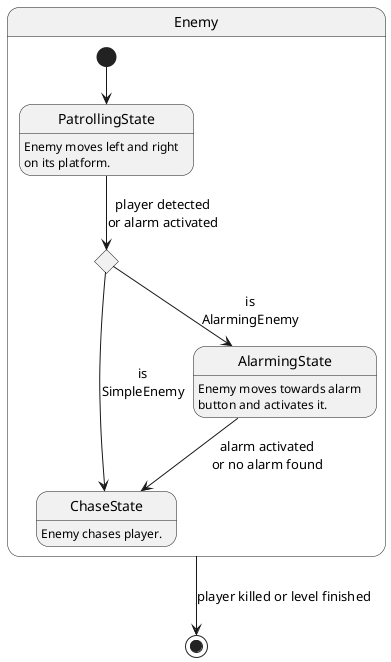 @startuml



state Enemy{
    state enemy_type <<choice>>
    [*] --> PatrollingState

    PatrollingState --> enemy_type: player detected\nor alarm activated
    enemy_type --> ChaseState: is\nSimpleEnemy
    enemy_type --> AlarmingState: is\nAlarmingEnemy
    AlarmingState --> ChaseState: alarm activated\nor no alarm found

    PatrollingState: Enemy moves left and right\non its platform.
    AlarmingState: Enemy moves towards alarm\nbutton and activates it.
    ChaseState: Enemy chases player.
}

Enemy-->[*]: player killed or level finished
@enduml